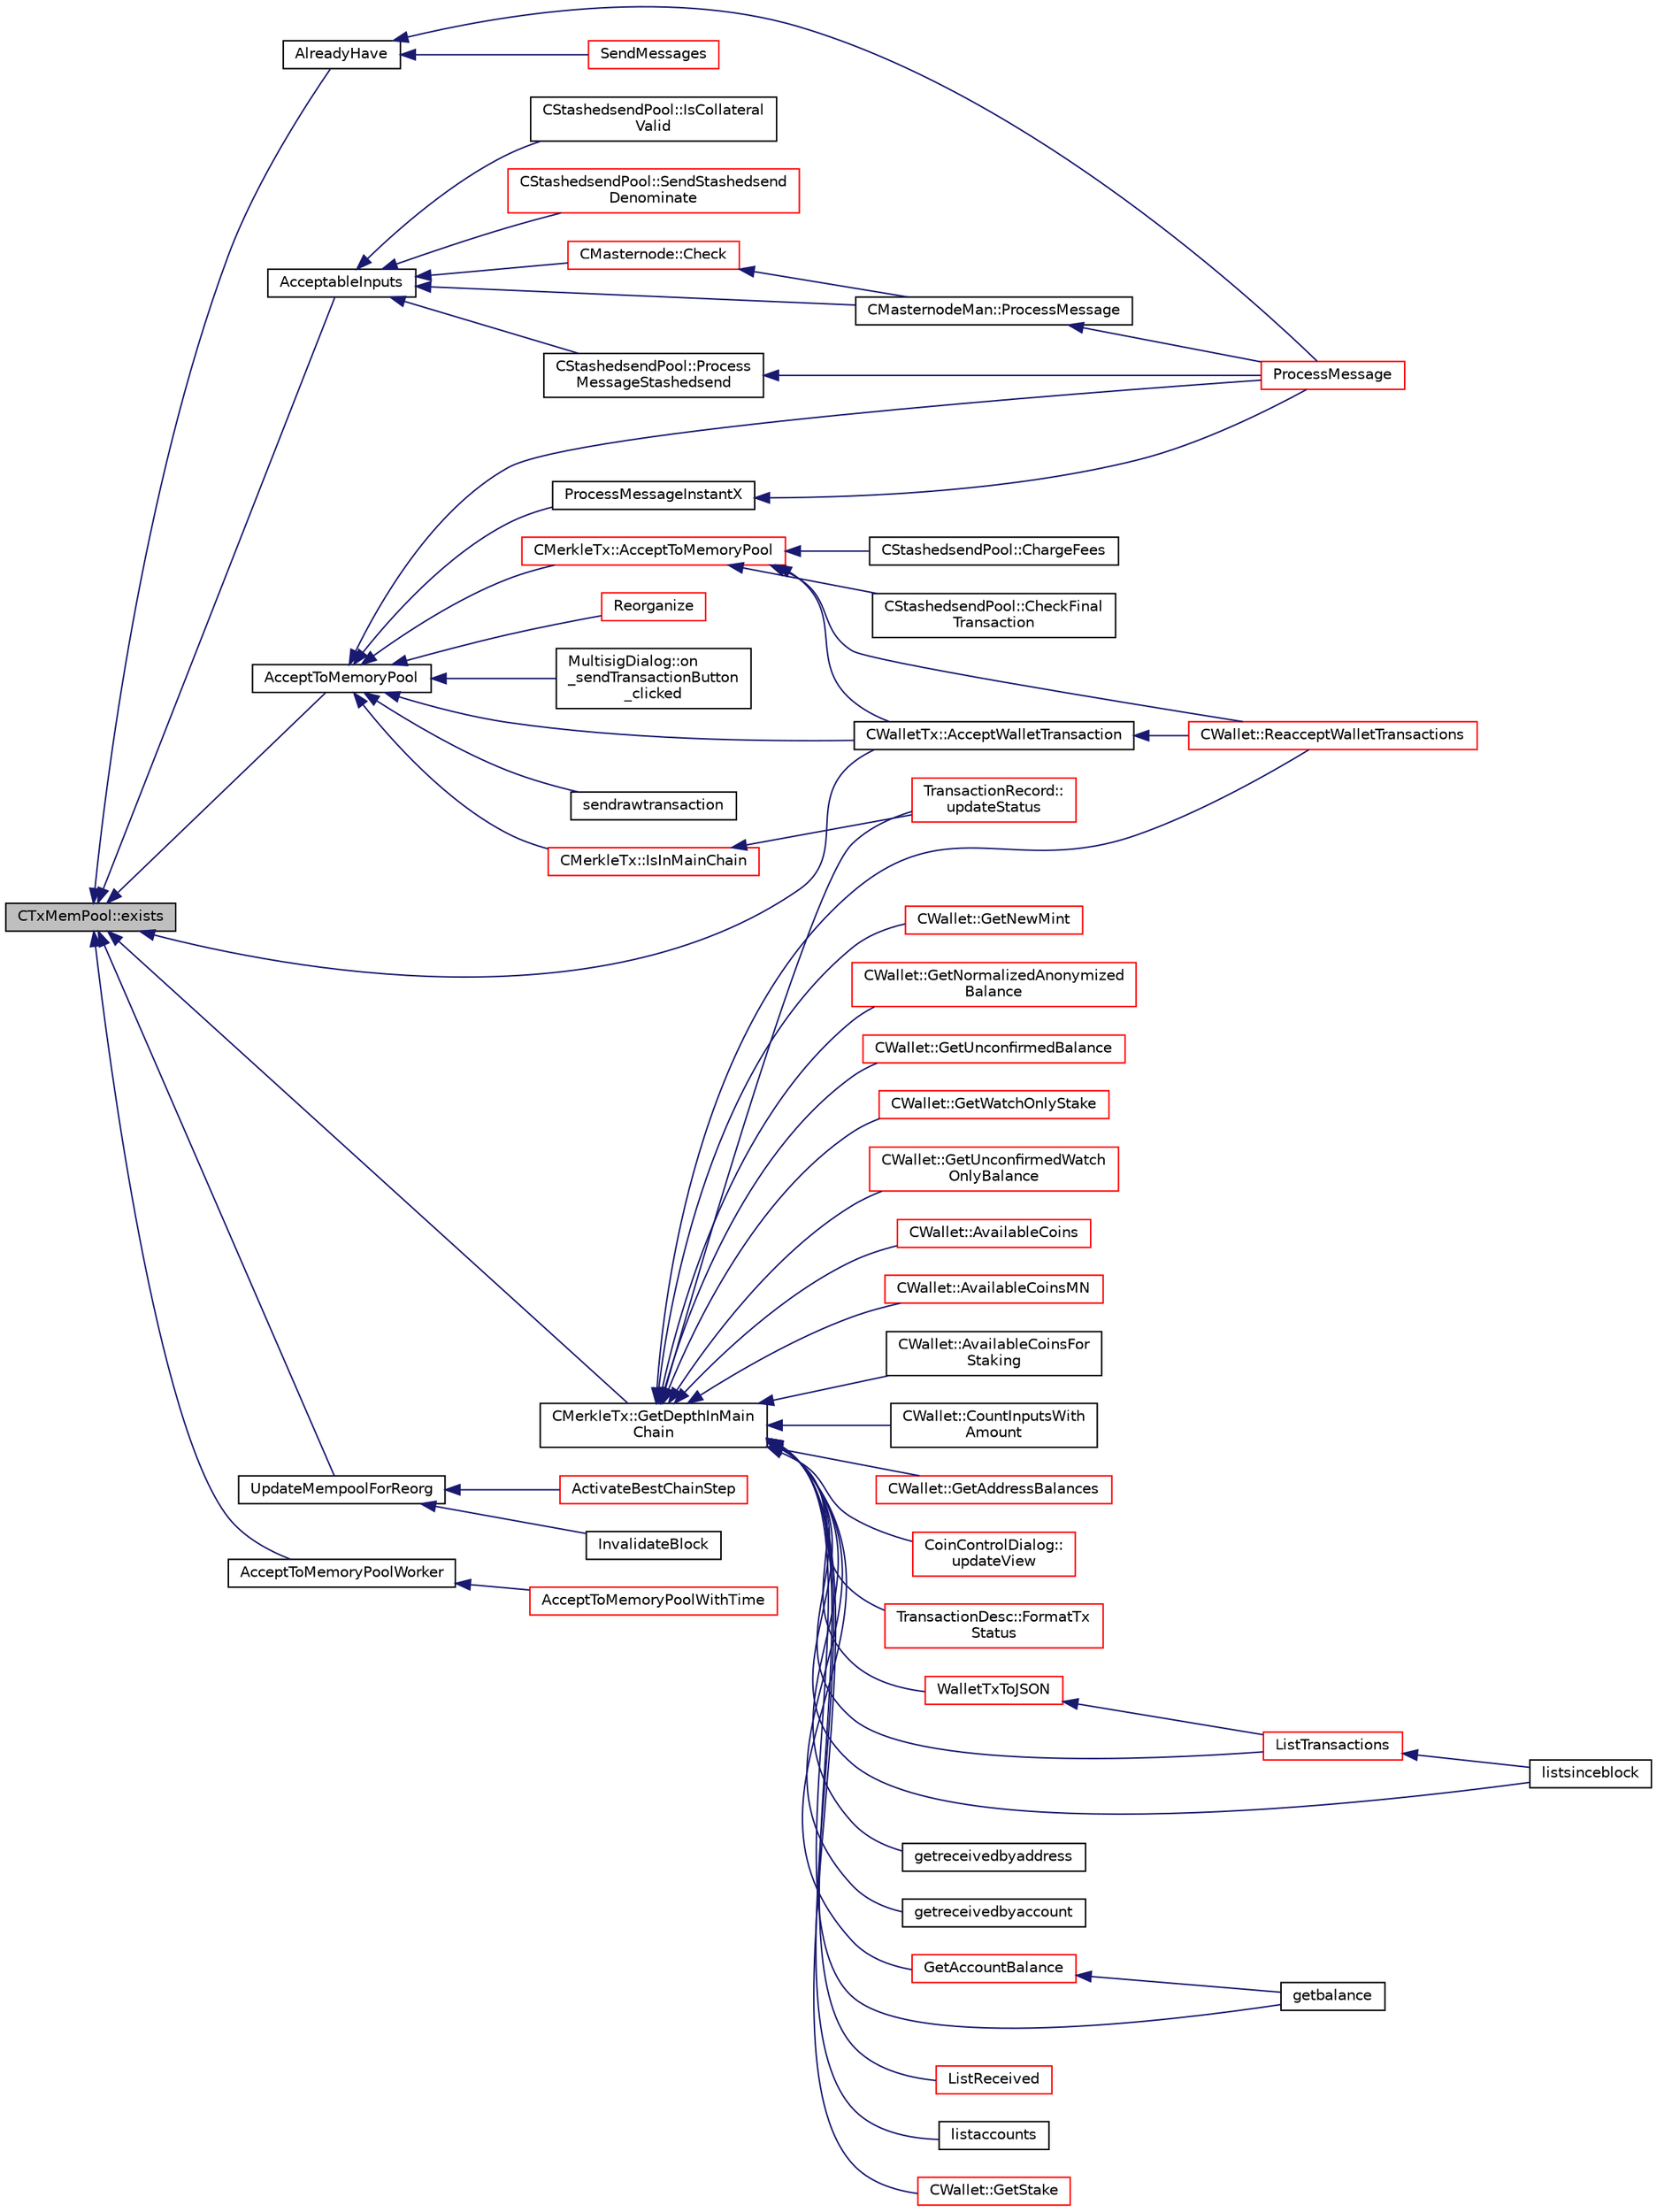digraph "CTxMemPool::exists"
{
  edge [fontname="Helvetica",fontsize="10",labelfontname="Helvetica",labelfontsize="10"];
  node [fontname="Helvetica",fontsize="10",shape=record];
  rankdir="LR";
  Node163 [label="CTxMemPool::exists",height=0.2,width=0.4,color="black", fillcolor="grey75", style="filled", fontcolor="black"];
  Node163 -> Node164 [dir="back",color="midnightblue",fontsize="10",style="solid",fontname="Helvetica"];
  Node164 [label="AcceptToMemoryPool",height=0.2,width=0.4,color="black", fillcolor="white", style="filled",URL="$d4/dbf/main_8h.html#addea0e425b693b4c1be712c3ead94568",tooltip="(try to) add transaction to memory pool "];
  Node164 -> Node165 [dir="back",color="midnightblue",fontsize="10",style="solid",fontname="Helvetica"];
  Node165 [label="ProcessMessageInstantX",height=0.2,width=0.4,color="black", fillcolor="white", style="filled",URL="$d6/d5f/instantx_8h.html#aa516cb499ead2691d8ab216a499db5d0"];
  Node165 -> Node166 [dir="back",color="midnightblue",fontsize="10",style="solid",fontname="Helvetica"];
  Node166 [label="ProcessMessage",height=0.2,width=0.4,color="red", fillcolor="white", style="filled",URL="$df/d0a/main_8cpp.html#a8ba92b1a4bce3c835e887a9073d17d8e"];
  Node164 -> Node181 [dir="back",color="midnightblue",fontsize="10",style="solid",fontname="Helvetica"];
  Node181 [label="CMerkleTx::AcceptToMemoryPool",height=0.2,width=0.4,color="red", fillcolor="white", style="filled",URL="$d1/dff/class_c_merkle_tx.html#a61126e811a53b941b3efdf5a4e83db90"];
  Node181 -> Node182 [dir="back",color="midnightblue",fontsize="10",style="solid",fontname="Helvetica"];
  Node182 [label="CWalletTx::AcceptWalletTransaction",height=0.2,width=0.4,color="black", fillcolor="white", style="filled",URL="$d6/d53/class_c_wallet_tx.html#af6d1a5a731bb69e1d94de84eb6fd15a5"];
  Node182 -> Node183 [dir="back",color="midnightblue",fontsize="10",style="solid",fontname="Helvetica"];
  Node183 [label="CWallet::ReacceptWalletTransactions",height=0.2,width=0.4,color="red", fillcolor="white", style="filled",URL="$d2/de5/class_c_wallet.html#a796c23450c8482e10e0c75ae5c1fa8ed"];
  Node181 -> Node188 [dir="back",color="midnightblue",fontsize="10",style="solid",fontname="Helvetica"];
  Node188 [label="CStashedsendPool::CheckFinal\lTransaction",height=0.2,width=0.4,color="black", fillcolor="white", style="filled",URL="$dd/d8a/class_c_stashedsend_pool.html#aba122588a53a90150595bc4279beb67c"];
  Node181 -> Node189 [dir="back",color="midnightblue",fontsize="10",style="solid",fontname="Helvetica"];
  Node189 [label="CStashedsendPool::ChargeFees",height=0.2,width=0.4,color="black", fillcolor="white", style="filled",URL="$dd/d8a/class_c_stashedsend_pool.html#acd76c93879dbcbdda4ca0a253f0d9c68",tooltip="Charge fees to bad actors (Charge clients a fee if they&#39;re abusive) "];
  Node181 -> Node183 [dir="back",color="midnightblue",fontsize="10",style="solid",fontname="Helvetica"];
  Node164 -> Node182 [dir="back",color="midnightblue",fontsize="10",style="solid",fontname="Helvetica"];
  Node164 -> Node208 [dir="back",color="midnightblue",fontsize="10",style="solid",fontname="Helvetica"];
  Node208 [label="Reorganize",height=0.2,width=0.4,color="red", fillcolor="white", style="filled",URL="$df/d0a/main_8cpp.html#ad8e09920f5a3ce2670c5efa26ef65227"];
  Node164 -> Node166 [dir="back",color="midnightblue",fontsize="10",style="solid",fontname="Helvetica"];
  Node164 -> Node213 [dir="back",color="midnightblue",fontsize="10",style="solid",fontname="Helvetica"];
  Node213 [label="CMerkleTx::IsInMainChain",height=0.2,width=0.4,color="red", fillcolor="white", style="filled",URL="$d1/dff/class_c_merkle_tx.html#ad4b3623fabf1924dba2a7694e3418e1e"];
  Node213 -> Node237 [dir="back",color="midnightblue",fontsize="10",style="solid",fontname="Helvetica"];
  Node237 [label="TransactionRecord::\lupdateStatus",height=0.2,width=0.4,color="red", fillcolor="white", style="filled",URL="$d1/da7/class_transaction_record.html#a9b643dd885a790ae511705a1446556be",tooltip="Update status from core wallet tx. "];
  Node164 -> Node244 [dir="back",color="midnightblue",fontsize="10",style="solid",fontname="Helvetica"];
  Node244 [label="MultisigDialog::on\l_sendTransactionButton\l_clicked",height=0.2,width=0.4,color="black", fillcolor="white", style="filled",URL="$d4/df4/class_multisig_dialog.html#a71fcf325cb0cde9223eefc62b3b7634b"];
  Node164 -> Node245 [dir="back",color="midnightblue",fontsize="10",style="solid",fontname="Helvetica"];
  Node245 [label="sendrawtransaction",height=0.2,width=0.4,color="black", fillcolor="white", style="filled",URL="$dc/da8/rpcrawtransaction_8cpp.html#ad5aad44f890060f42efb49acf349511e"];
  Node163 -> Node246 [dir="back",color="midnightblue",fontsize="10",style="solid",fontname="Helvetica"];
  Node246 [label="AcceptableInputs",height=0.2,width=0.4,color="black", fillcolor="white", style="filled",URL="$d4/dbf/main_8h.html#a43f9c625cc3dfd663a76ddb4d15fce58"];
  Node246 -> Node247 [dir="back",color="midnightblue",fontsize="10",style="solid",fontname="Helvetica"];
  Node247 [label="CMasternode::Check",height=0.2,width=0.4,color="red", fillcolor="white", style="filled",URL="$d6/dac/class_c_masternode.html#a6c5f883b797298678c1cf814faab09a5"];
  Node247 -> Node287 [dir="back",color="midnightblue",fontsize="10",style="solid",fontname="Helvetica"];
  Node287 [label="CMasternodeMan::ProcessMessage",height=0.2,width=0.4,color="black", fillcolor="white", style="filled",URL="$dc/d6b/class_c_masternode_man.html#ae3e5d263cebdcd932eca49caeadce9aa"];
  Node287 -> Node166 [dir="back",color="midnightblue",fontsize="10",style="solid",fontname="Helvetica"];
  Node246 -> Node287 [dir="back",color="midnightblue",fontsize="10",style="solid",fontname="Helvetica"];
  Node246 -> Node276 [dir="back",color="midnightblue",fontsize="10",style="solid",fontname="Helvetica"];
  Node276 [label="CStashedsendPool::Process\lMessageStashedsend",height=0.2,width=0.4,color="black", fillcolor="white", style="filled",URL="$dd/d8a/class_c_stashedsend_pool.html#a62b472a4e4b1e634bc2e8621be17888e",tooltip="Process a Stashedsend message using the Stashedsend protocol. "];
  Node276 -> Node166 [dir="back",color="midnightblue",fontsize="10",style="solid",fontname="Helvetica"];
  Node246 -> Node288 [dir="back",color="midnightblue",fontsize="10",style="solid",fontname="Helvetica"];
  Node288 [label="CStashedsendPool::IsCollateral\lValid",height=0.2,width=0.4,color="black", fillcolor="white", style="filled",URL="$dd/d8a/class_c_stashedsend_pool.html#a953b684a05b58919c45c8c6f159b0b14",tooltip="If the collateral is valid given by a client. "];
  Node246 -> Node289 [dir="back",color="midnightblue",fontsize="10",style="solid",fontname="Helvetica"];
  Node289 [label="CStashedsendPool::SendStashedsend\lDenominate",height=0.2,width=0.4,color="red", fillcolor="white", style="filled",URL="$dd/d8a/class_c_stashedsend_pool.html#a6a94b951db9f47197abf79e141e8de1a",tooltip="As a client, send a transaction to a Masternode to start the denomination process. "];
  Node163 -> Node292 [dir="back",color="midnightblue",fontsize="10",style="solid",fontname="Helvetica"];
  Node292 [label="CMerkleTx::GetDepthInMain\lChain",height=0.2,width=0.4,color="black", fillcolor="white", style="filled",URL="$d1/dff/class_c_merkle_tx.html#a887a9f1a0b7fc64b43e42cec76b38ef9"];
  Node292 -> Node293 [dir="back",color="midnightblue",fontsize="10",style="solid",fontname="Helvetica"];
  Node293 [label="CoinControlDialog::\lupdateView",height=0.2,width=0.4,color="red", fillcolor="white", style="filled",URL="$dd/dfb/class_coin_control_dialog.html#aadea33050e5c1efd5eae8d2fcfa721f9"];
  Node292 -> Node300 [dir="back",color="midnightblue",fontsize="10",style="solid",fontname="Helvetica"];
  Node300 [label="TransactionDesc::FormatTx\lStatus",height=0.2,width=0.4,color="red", fillcolor="white", style="filled",URL="$d4/da9/class_transaction_desc.html#afcd4db6bf3a341cafe06a57ec31b7531"];
  Node292 -> Node237 [dir="back",color="midnightblue",fontsize="10",style="solid",fontname="Helvetica"];
  Node292 -> Node302 [dir="back",color="midnightblue",fontsize="10",style="solid",fontname="Helvetica"];
  Node302 [label="WalletTxToJSON",height=0.2,width=0.4,color="red", fillcolor="white", style="filled",URL="$df/d1d/rpcwallet_8cpp.html#a28e51f3edfce43e075603e9e315f40c4"];
  Node302 -> Node303 [dir="back",color="midnightblue",fontsize="10",style="solid",fontname="Helvetica"];
  Node303 [label="ListTransactions",height=0.2,width=0.4,color="red", fillcolor="white", style="filled",URL="$df/d1d/rpcwallet_8cpp.html#a460d931e7f098979bea783409c971d53"];
  Node303 -> Node305 [dir="back",color="midnightblue",fontsize="10",style="solid",fontname="Helvetica"];
  Node305 [label="listsinceblock",height=0.2,width=0.4,color="black", fillcolor="white", style="filled",URL="$df/d1d/rpcwallet_8cpp.html#a53cf4975a89f414ef3bd180f6b4773cd"];
  Node292 -> Node307 [dir="back",color="midnightblue",fontsize="10",style="solid",fontname="Helvetica"];
  Node307 [label="getreceivedbyaddress",height=0.2,width=0.4,color="black", fillcolor="white", style="filled",URL="$df/d1d/rpcwallet_8cpp.html#abbb6475509aa2e69844f0b3a8bcb422a"];
  Node292 -> Node308 [dir="back",color="midnightblue",fontsize="10",style="solid",fontname="Helvetica"];
  Node308 [label="getreceivedbyaccount",height=0.2,width=0.4,color="black", fillcolor="white", style="filled",URL="$df/d1d/rpcwallet_8cpp.html#a07526be5270b0e55b4a0b79c01205f3d"];
  Node292 -> Node309 [dir="back",color="midnightblue",fontsize="10",style="solid",fontname="Helvetica"];
  Node309 [label="GetAccountBalance",height=0.2,width=0.4,color="red", fillcolor="white", style="filled",URL="$df/d1d/rpcwallet_8cpp.html#a02d239cd69692dab8bbb33eb0010de1b"];
  Node309 -> Node311 [dir="back",color="midnightblue",fontsize="10",style="solid",fontname="Helvetica"];
  Node311 [label="getbalance",height=0.2,width=0.4,color="black", fillcolor="white", style="filled",URL="$df/d1d/rpcwallet_8cpp.html#a1fdcef480c78c033eb587bd442ec305f"];
  Node292 -> Node311 [dir="back",color="midnightblue",fontsize="10",style="solid",fontname="Helvetica"];
  Node292 -> Node312 [dir="back",color="midnightblue",fontsize="10",style="solid",fontname="Helvetica"];
  Node312 [label="ListReceived",height=0.2,width=0.4,color="red", fillcolor="white", style="filled",URL="$df/d1d/rpcwallet_8cpp.html#a0cc958f67a8d6d0002cb4fee19eddb5c"];
  Node292 -> Node303 [dir="back",color="midnightblue",fontsize="10",style="solid",fontname="Helvetica"];
  Node292 -> Node315 [dir="back",color="midnightblue",fontsize="10",style="solid",fontname="Helvetica"];
  Node315 [label="listaccounts",height=0.2,width=0.4,color="black", fillcolor="white", style="filled",URL="$df/d1d/rpcwallet_8cpp.html#a0cd5dc1112a6c6d5a29a381cd7967fc5"];
  Node292 -> Node305 [dir="back",color="midnightblue",fontsize="10",style="solid",fontname="Helvetica"];
  Node292 -> Node183 [dir="back",color="midnightblue",fontsize="10",style="solid",fontname="Helvetica"];
  Node292 -> Node316 [dir="back",color="midnightblue",fontsize="10",style="solid",fontname="Helvetica"];
  Node316 [label="CWallet::GetStake",height=0.2,width=0.4,color="red", fillcolor="white", style="filled",URL="$d2/de5/class_c_wallet.html#a87a52700330336da4957026c091916d8"];
  Node292 -> Node322 [dir="back",color="midnightblue",fontsize="10",style="solid",fontname="Helvetica"];
  Node322 [label="CWallet::GetNewMint",height=0.2,width=0.4,color="red", fillcolor="white", style="filled",URL="$d2/de5/class_c_wallet.html#ac25ce29902498fb0092886a63ae195b8"];
  Node292 -> Node323 [dir="back",color="midnightblue",fontsize="10",style="solid",fontname="Helvetica"];
  Node323 [label="CWallet::GetNormalizedAnonymized\lBalance",height=0.2,width=0.4,color="red", fillcolor="white", style="filled",URL="$d2/de5/class_c_wallet.html#a24e9c793a438c84b48811bd5b7d4edc6"];
  Node292 -> Node331 [dir="back",color="midnightblue",fontsize="10",style="solid",fontname="Helvetica"];
  Node331 [label="CWallet::GetUnconfirmedBalance",height=0.2,width=0.4,color="red", fillcolor="white", style="filled",URL="$d2/de5/class_c_wallet.html#a6e6e1497535d499242c2f2a76d1cbe63"];
  Node292 -> Node333 [dir="back",color="midnightblue",fontsize="10",style="solid",fontname="Helvetica"];
  Node333 [label="CWallet::GetWatchOnlyStake",height=0.2,width=0.4,color="red", fillcolor="white", style="filled",URL="$d2/de5/class_c_wallet.html#a82b1de8131c2cdd7ec158a06f42586e0"];
  Node292 -> Node335 [dir="back",color="midnightblue",fontsize="10",style="solid",fontname="Helvetica"];
  Node335 [label="CWallet::GetUnconfirmedWatch\lOnlyBalance",height=0.2,width=0.4,color="red", fillcolor="white", style="filled",URL="$d2/de5/class_c_wallet.html#ab0c110f14f0429f9de594b2293837621"];
  Node292 -> Node337 [dir="back",color="midnightblue",fontsize="10",style="solid",fontname="Helvetica"];
  Node337 [label="CWallet::AvailableCoins",height=0.2,width=0.4,color="red", fillcolor="white", style="filled",URL="$d2/de5/class_c_wallet.html#a0f950dede91de2be32ea8c43a40469ab"];
  Node292 -> Node344 [dir="back",color="midnightblue",fontsize="10",style="solid",fontname="Helvetica"];
  Node344 [label="CWallet::AvailableCoinsMN",height=0.2,width=0.4,color="red", fillcolor="white", style="filled",URL="$d2/de5/class_c_wallet.html#a8ba0ffab3889fb1d3519d8578e26cb16"];
  Node292 -> Node347 [dir="back",color="midnightblue",fontsize="10",style="solid",fontname="Helvetica"];
  Node347 [label="CWallet::AvailableCoinsFor\lStaking",height=0.2,width=0.4,color="black", fillcolor="white", style="filled",URL="$d2/de5/class_c_wallet.html#a2493cd9ef6417aec00d72942c4340903"];
  Node292 -> Node348 [dir="back",color="midnightblue",fontsize="10",style="solid",fontname="Helvetica"];
  Node348 [label="CWallet::CountInputsWith\lAmount",height=0.2,width=0.4,color="black", fillcolor="white", style="filled",URL="$d2/de5/class_c_wallet.html#afc835c371840922eb33457c09cf43ba6"];
  Node292 -> Node349 [dir="back",color="midnightblue",fontsize="10",style="solid",fontname="Helvetica"];
  Node349 [label="CWallet::GetAddressBalances",height=0.2,width=0.4,color="red", fillcolor="white", style="filled",URL="$d2/de5/class_c_wallet.html#aadffdf5d0e2f2413cdcc2a39fc2e310d"];
  Node163 -> Node182 [dir="back",color="midnightblue",fontsize="10",style="solid",fontname="Helvetica"];
  Node163 -> Node351 [dir="back",color="midnightblue",fontsize="10",style="solid",fontname="Helvetica"];
  Node351 [label="AlreadyHave",height=0.2,width=0.4,color="black", fillcolor="white", style="filled",URL="$df/d0a/main_8cpp.html#a67fbad415bf0e6991065aff3d7222872"];
  Node351 -> Node166 [dir="back",color="midnightblue",fontsize="10",style="solid",fontname="Helvetica"];
  Node351 -> Node352 [dir="back",color="midnightblue",fontsize="10",style="solid",fontname="Helvetica"];
  Node352 [label="SendMessages",height=0.2,width=0.4,color="red", fillcolor="white", style="filled",URL="$d4/dbf/main_8h.html#a711a5bdb30c9c9bbdc83011b1cbbe2f3"];
  Node163 -> Node353 [dir="back",color="midnightblue",fontsize="10",style="solid",fontname="Helvetica"];
  Node353 [label="UpdateMempoolForReorg",height=0.2,width=0.4,color="black", fillcolor="white", style="filled",URL="$dd/d7d/validation_8cpp.html#aaa1204b724d7b62f09ef22df4c6a592d"];
  Node353 -> Node354 [dir="back",color="midnightblue",fontsize="10",style="solid",fontname="Helvetica"];
  Node354 [label="ActivateBestChainStep",height=0.2,width=0.4,color="red", fillcolor="white", style="filled",URL="$dd/d7d/validation_8cpp.html#a4e2b817360d39dc766271f51fc146c96",tooltip="Try to make some progress towards making pindexMostWork the active block. "];
  Node353 -> Node359 [dir="back",color="midnightblue",fontsize="10",style="solid",fontname="Helvetica"];
  Node359 [label="InvalidateBlock",height=0.2,width=0.4,color="black", fillcolor="white", style="filled",URL="$db/d38/validation_8h.html#adf70cddb5b3b3218a7f22da08dc4a456",tooltip="Mark a block as invalid. "];
  Node163 -> Node360 [dir="back",color="midnightblue",fontsize="10",style="solid",fontname="Helvetica"];
  Node360 [label="AcceptToMemoryPoolWorker",height=0.2,width=0.4,color="black", fillcolor="white", style="filled",URL="$dd/d7d/validation_8cpp.html#a274b0623037c72315662a07ecf760176"];
  Node360 -> Node361 [dir="back",color="midnightblue",fontsize="10",style="solid",fontname="Helvetica"];
  Node361 [label="AcceptToMemoryPoolWithTime",height=0.2,width=0.4,color="red", fillcolor="white", style="filled",URL="$dd/d7d/validation_8cpp.html#a7e5d2eb678cdda338b2dc803a2d4999f",tooltip="(try to) add transaction to memory pool with a specified acceptance time "];
}
